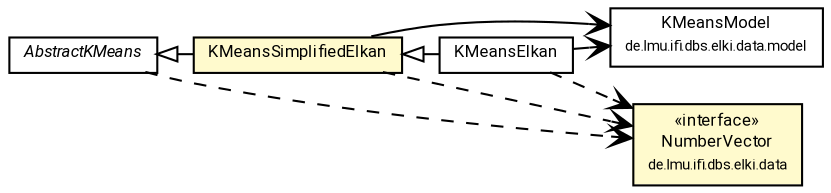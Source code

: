 #!/usr/local/bin/dot
#
# Class diagram 
# Generated by UMLGraph version R5_7_2-60-g0e99a6 (http://www.spinellis.gr/umlgraph/)
#

digraph G {
	graph [fontnames="svg"]
	edge [fontname="Roboto",fontsize=7,labelfontname="Roboto",labelfontsize=7,color="black"];
	node [fontname="Roboto",fontcolor="black",fontsize=8,shape=plaintext,margin=0,width=0,height=0];
	nodesep=0.15;
	ranksep=0.25;
	rankdir=LR;
	// de.lmu.ifi.dbs.elki.data.model.KMeansModel
	c5742243 [label=<<table title="de.lmu.ifi.dbs.elki.data.model.KMeansModel" border="0" cellborder="1" cellspacing="0" cellpadding="2" href="../../../data/model/KMeansModel.html" target="_parent">
		<tr><td><table border="0" cellspacing="0" cellpadding="1">
		<tr><td align="center" balign="center"> <font face="Roboto">KMeansModel</font> </td></tr>
		<tr><td align="center" balign="center"> <font face="Roboto" point-size="7.0">de.lmu.ifi.dbs.elki.data.model</font> </td></tr>
		</table></td></tr>
		</table>>, URL="../../../data/model/KMeansModel.html"];
	// de.lmu.ifi.dbs.elki.algorithm.clustering.kmeans.AbstractKMeans<V extends de.lmu.ifi.dbs.elki.data.NumberVector, M extends de.lmu.ifi.dbs.elki.data.model.Model>
	c5742453 [label=<<table title="de.lmu.ifi.dbs.elki.algorithm.clustering.kmeans.AbstractKMeans" border="0" cellborder="1" cellspacing="0" cellpadding="2" href="AbstractKMeans.html" target="_parent">
		<tr><td><table border="0" cellspacing="0" cellpadding="1">
		<tr><td align="center" balign="center"> <font face="Roboto"><i>AbstractKMeans</i></font> </td></tr>
		</table></td></tr>
		</table>>, URL="AbstractKMeans.html"];
	// de.lmu.ifi.dbs.elki.algorithm.clustering.kmeans.KMeansElkan<V extends de.lmu.ifi.dbs.elki.data.NumberVector>
	c5742478 [label=<<table title="de.lmu.ifi.dbs.elki.algorithm.clustering.kmeans.KMeansElkan" border="0" cellborder="1" cellspacing="0" cellpadding="2" href="KMeansElkan.html" target="_parent">
		<tr><td><table border="0" cellspacing="0" cellpadding="1">
		<tr><td align="center" balign="center"> <font face="Roboto">KMeansElkan</font> </td></tr>
		</table></td></tr>
		</table>>, URL="KMeansElkan.html"];
	// de.lmu.ifi.dbs.elki.algorithm.clustering.kmeans.KMeansSimplifiedElkan<V extends de.lmu.ifi.dbs.elki.data.NumberVector>
	c5742506 [label=<<table title="de.lmu.ifi.dbs.elki.algorithm.clustering.kmeans.KMeansSimplifiedElkan" border="0" cellborder="1" cellspacing="0" cellpadding="2" bgcolor="lemonChiffon" href="KMeansSimplifiedElkan.html" target="_parent">
		<tr><td><table border="0" cellspacing="0" cellpadding="1">
		<tr><td align="center" balign="center"> <font face="Roboto">KMeansSimplifiedElkan</font> </td></tr>
		</table></td></tr>
		</table>>, URL="KMeansSimplifiedElkan.html"];
	// de.lmu.ifi.dbs.elki.data.NumberVector
	c5742810 [label=<<table title="de.lmu.ifi.dbs.elki.data.NumberVector" border="0" cellborder="1" cellspacing="0" cellpadding="2" bgcolor="LemonChiffon" href="../../../data/NumberVector.html" target="_parent">
		<tr><td><table border="0" cellspacing="0" cellpadding="1">
		<tr><td align="center" balign="center"> &#171;interface&#187; </td></tr>
		<tr><td align="center" balign="center"> <font face="Roboto">NumberVector</font> </td></tr>
		<tr><td align="center" balign="center"> <font face="Roboto" point-size="7.0">de.lmu.ifi.dbs.elki.data</font> </td></tr>
		</table></td></tr>
		</table>>, URL="../../../data/NumberVector.html"];
	// de.lmu.ifi.dbs.elki.algorithm.clustering.kmeans.KMeansElkan<V extends de.lmu.ifi.dbs.elki.data.NumberVector> extends de.lmu.ifi.dbs.elki.algorithm.clustering.kmeans.KMeansSimplifiedElkan<V extends de.lmu.ifi.dbs.elki.data.NumberVector>
	c5742506 -> c5742478 [arrowtail=empty,dir=back,weight=10];
	// de.lmu.ifi.dbs.elki.algorithm.clustering.kmeans.KMeansElkan<V extends de.lmu.ifi.dbs.elki.data.NumberVector> navassoc de.lmu.ifi.dbs.elki.data.model.KMeansModel
	c5742478 -> c5742243 [arrowhead=open,weight=1];
	// de.lmu.ifi.dbs.elki.algorithm.clustering.kmeans.KMeansSimplifiedElkan<V extends de.lmu.ifi.dbs.elki.data.NumberVector> extends de.lmu.ifi.dbs.elki.algorithm.clustering.kmeans.AbstractKMeans<V extends de.lmu.ifi.dbs.elki.data.NumberVector, M extends de.lmu.ifi.dbs.elki.data.model.Model>
	c5742453 -> c5742506 [arrowtail=empty,dir=back,weight=10];
	// de.lmu.ifi.dbs.elki.algorithm.clustering.kmeans.KMeansSimplifiedElkan<V extends de.lmu.ifi.dbs.elki.data.NumberVector> navassoc de.lmu.ifi.dbs.elki.data.model.KMeansModel
	c5742506 -> c5742243 [arrowhead=open,weight=1];
	// de.lmu.ifi.dbs.elki.algorithm.clustering.kmeans.AbstractKMeans<V extends de.lmu.ifi.dbs.elki.data.NumberVector, M extends de.lmu.ifi.dbs.elki.data.model.Model> depend de.lmu.ifi.dbs.elki.data.NumberVector
	c5742453 -> c5742810 [arrowhead=open,style=dashed,weight=0];
	// de.lmu.ifi.dbs.elki.algorithm.clustering.kmeans.KMeansElkan<V extends de.lmu.ifi.dbs.elki.data.NumberVector> depend de.lmu.ifi.dbs.elki.data.NumberVector
	c5742478 -> c5742810 [arrowhead=open,style=dashed,weight=0];
	// de.lmu.ifi.dbs.elki.algorithm.clustering.kmeans.KMeansSimplifiedElkan<V extends de.lmu.ifi.dbs.elki.data.NumberVector> depend de.lmu.ifi.dbs.elki.data.NumberVector
	c5742506 -> c5742810 [arrowhead=open,style=dashed,weight=0];
}

